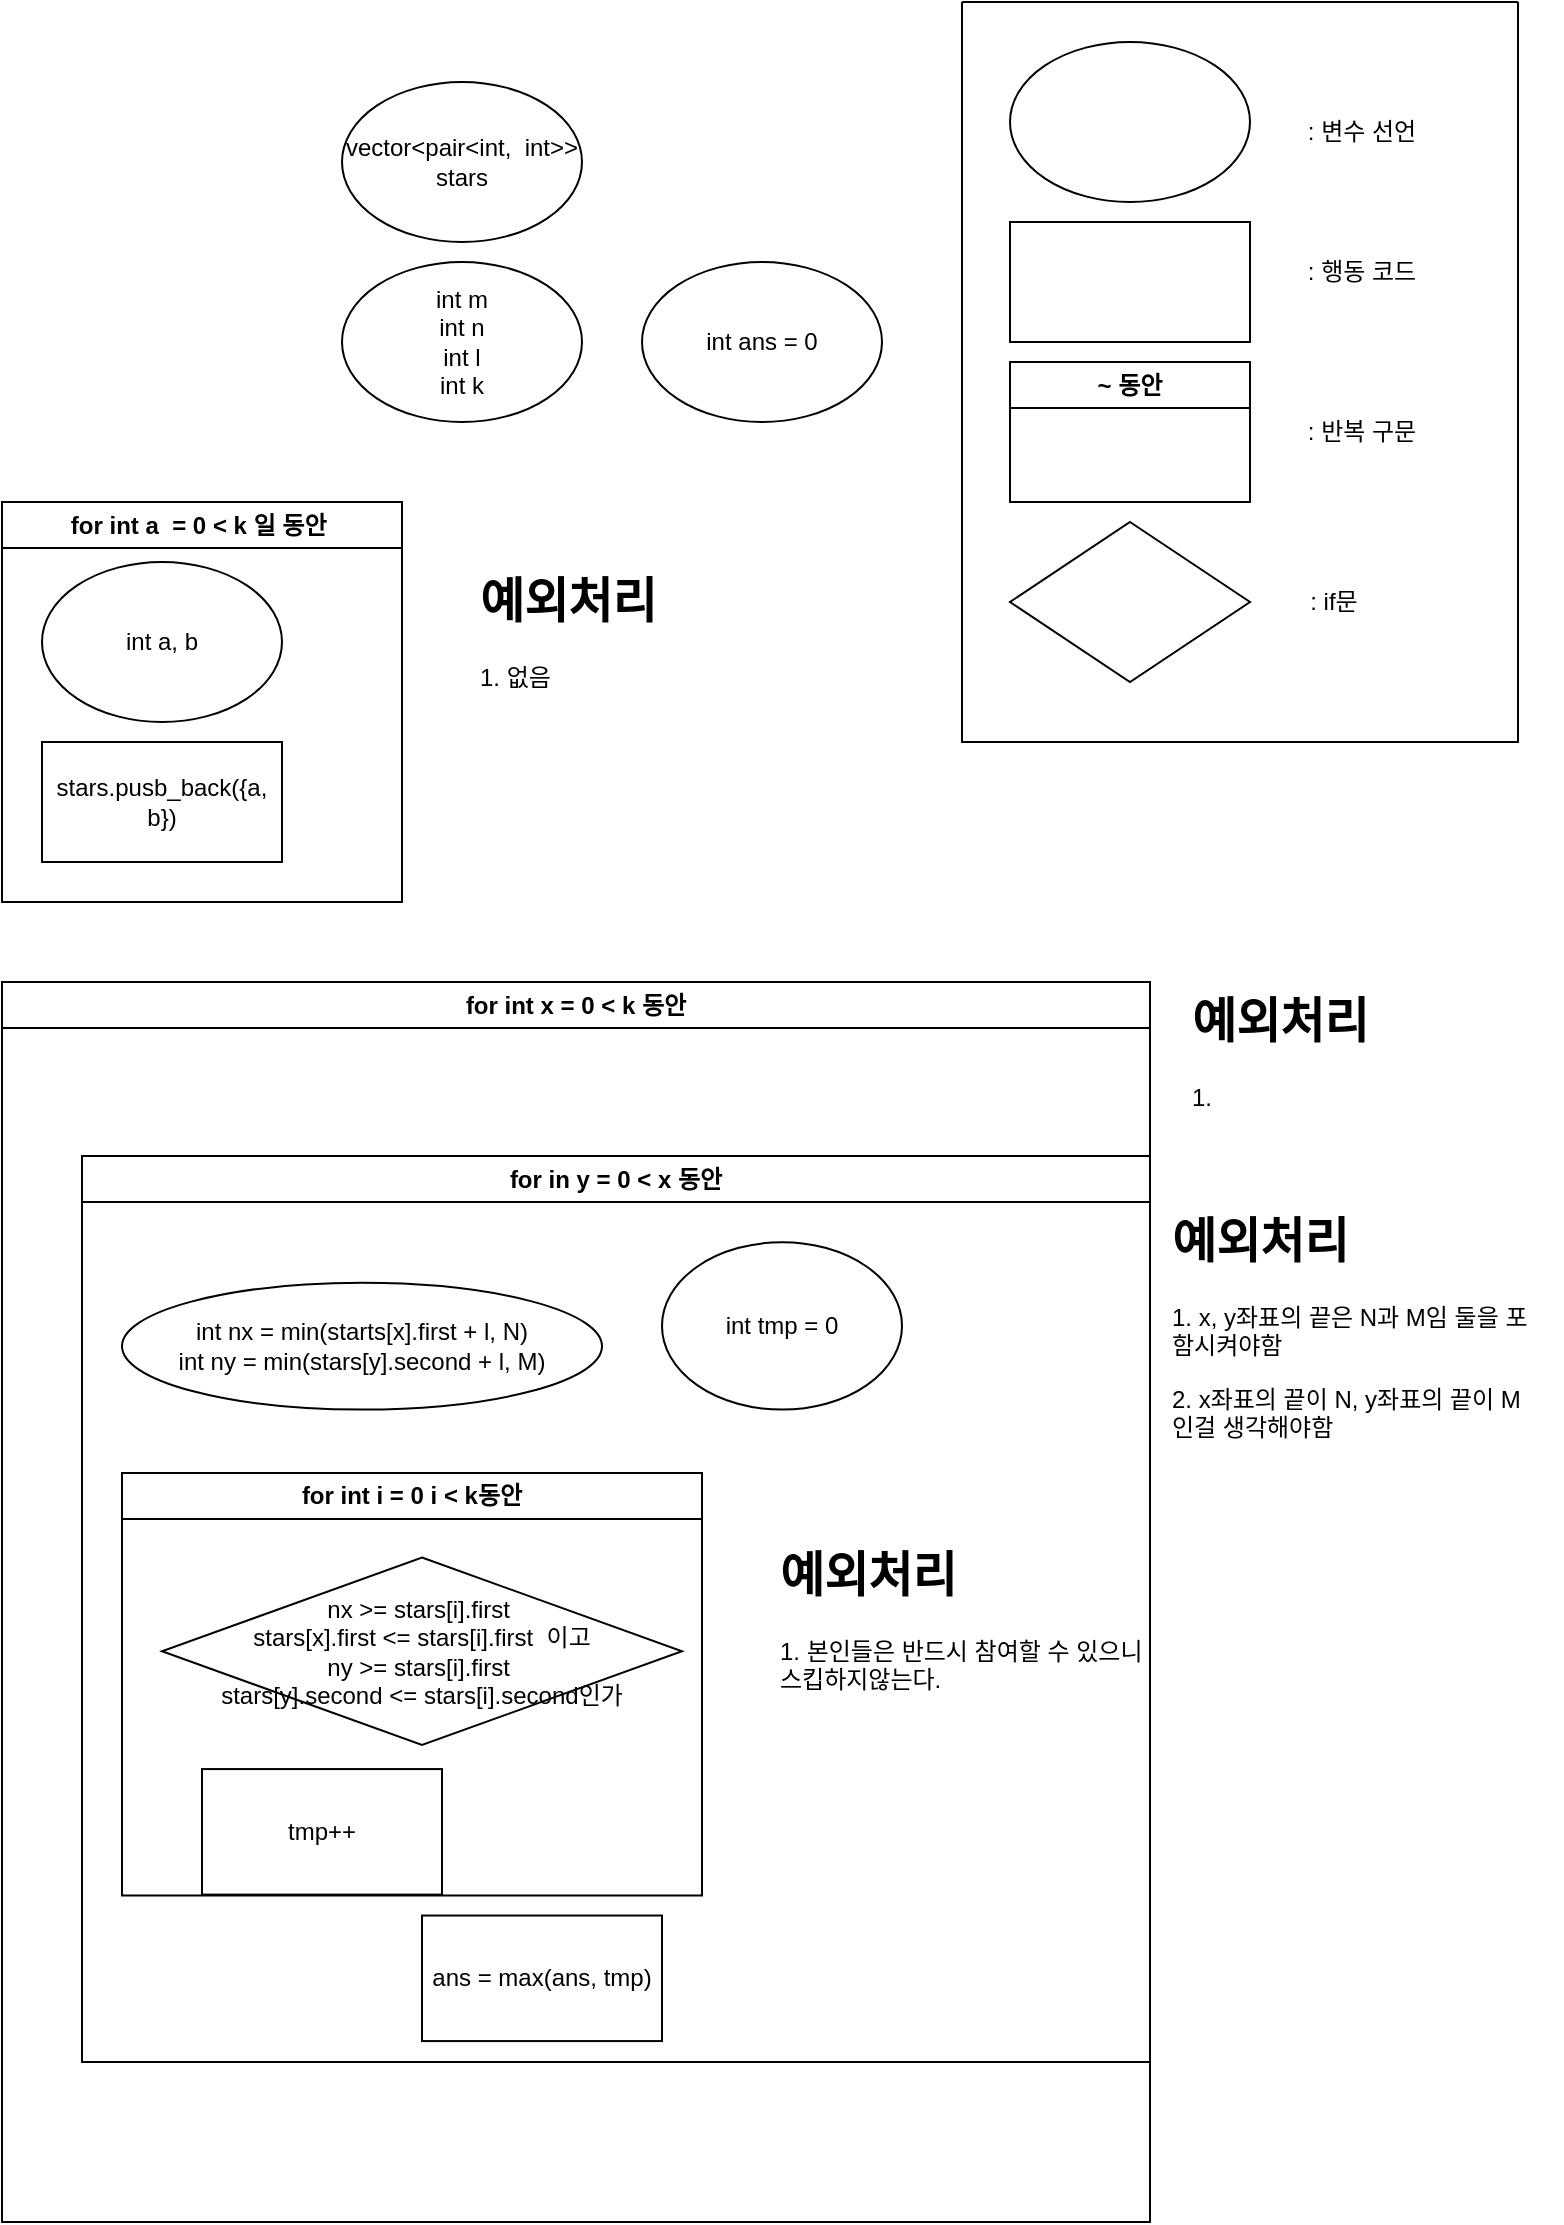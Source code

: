 <mxfile version="23.1.5" type="device">
  <diagram id="C5RBs43oDa-KdzZeNtuy" name="Page-1">
    <mxGraphModel dx="950" dy="1384" grid="1" gridSize="10" guides="1" tooltips="1" connect="1" arrows="1" fold="1" page="1" pageScale="1" pageWidth="827" pageHeight="1169" math="0" shadow="0">
      <root>
        <mxCell id="WIyWlLk6GJQsqaUBKTNV-0" />
        <mxCell id="WIyWlLk6GJQsqaUBKTNV-1" parent="WIyWlLk6GJQsqaUBKTNV-0" />
        <mxCell id="gcI6857VkDFFfQW5OHP6-4" value="" style="swimlane;startSize=0;" vertex="1" parent="WIyWlLk6GJQsqaUBKTNV-1">
          <mxGeometry x="520" y="40" width="278" height="370" as="geometry" />
        </mxCell>
        <mxCell id="gcI6857VkDFFfQW5OHP6-5" value="" style="ellipse;whiteSpace=wrap;html=1;" vertex="1" parent="gcI6857VkDFFfQW5OHP6-4">
          <mxGeometry x="24" y="20" width="120" height="80" as="geometry" />
        </mxCell>
        <mxCell id="gcI6857VkDFFfQW5OHP6-6" value=": 변수 선언" style="text;html=1;align=center;verticalAlign=middle;whiteSpace=wrap;rounded=0;" vertex="1" parent="gcI6857VkDFFfQW5OHP6-4">
          <mxGeometry x="170" y="50" width="60" height="30" as="geometry" />
        </mxCell>
        <mxCell id="gcI6857VkDFFfQW5OHP6-7" value="" style="rounded=0;whiteSpace=wrap;html=1;" vertex="1" parent="gcI6857VkDFFfQW5OHP6-4">
          <mxGeometry x="24" y="110" width="120" height="60" as="geometry" />
        </mxCell>
        <mxCell id="gcI6857VkDFFfQW5OHP6-8" value=": 행동 코드" style="text;html=1;align=center;verticalAlign=middle;whiteSpace=wrap;rounded=0;" vertex="1" parent="gcI6857VkDFFfQW5OHP6-4">
          <mxGeometry x="170" y="120" width="60" height="30" as="geometry" />
        </mxCell>
        <mxCell id="gcI6857VkDFFfQW5OHP6-9" value="~ 동안" style="swimlane;whiteSpace=wrap;html=1;" vertex="1" parent="gcI6857VkDFFfQW5OHP6-4">
          <mxGeometry x="24" y="180" width="120" height="70" as="geometry" />
        </mxCell>
        <mxCell id="gcI6857VkDFFfQW5OHP6-10" value=": 반복 구문" style="text;html=1;align=center;verticalAlign=middle;whiteSpace=wrap;rounded=0;" vertex="1" parent="gcI6857VkDFFfQW5OHP6-4">
          <mxGeometry x="170" y="200" width="60" height="30" as="geometry" />
        </mxCell>
        <mxCell id="gcI6857VkDFFfQW5OHP6-11" value="" style="rhombus;whiteSpace=wrap;html=1;" vertex="1" parent="gcI6857VkDFFfQW5OHP6-4">
          <mxGeometry x="24" y="260" width="120" height="80" as="geometry" />
        </mxCell>
        <mxCell id="gcI6857VkDFFfQW5OHP6-12" value=": if문" style="text;html=1;align=center;verticalAlign=middle;whiteSpace=wrap;rounded=0;" vertex="1" parent="gcI6857VkDFFfQW5OHP6-4">
          <mxGeometry x="156" y="285" width="60" height="30" as="geometry" />
        </mxCell>
        <mxCell id="gcI6857VkDFFfQW5OHP6-16" value="" style="group" vertex="1" connectable="0" parent="WIyWlLk6GJQsqaUBKTNV-1">
          <mxGeometry x="40" y="290" width="424" height="200" as="geometry" />
        </mxCell>
        <mxCell id="gcI6857VkDFFfQW5OHP6-17" value="for int a&amp;nbsp; = 0 &amp;lt; k 일 동안&amp;nbsp;" style="swimlane;whiteSpace=wrap;html=1;startSize=23;" vertex="1" parent="gcI6857VkDFFfQW5OHP6-16">
          <mxGeometry width="200" height="200" as="geometry" />
        </mxCell>
        <mxCell id="gcI6857VkDFFfQW5OHP6-0" value="stars.pusb_back({a, b})" style="rounded=0;whiteSpace=wrap;html=1;" vertex="1" parent="gcI6857VkDFFfQW5OHP6-17">
          <mxGeometry x="20" y="120" width="120" height="60" as="geometry" />
        </mxCell>
        <mxCell id="gcI6857VkDFFfQW5OHP6-21" value="int a, b" style="ellipse;whiteSpace=wrap;html=1;" vertex="1" parent="gcI6857VkDFFfQW5OHP6-17">
          <mxGeometry x="20" y="30" width="120" height="80" as="geometry" />
        </mxCell>
        <mxCell id="gcI6857VkDFFfQW5OHP6-18" value="&lt;h1&gt;예외처리&lt;/h1&gt;&lt;p&gt;1. 없음&lt;/p&gt;" style="text;html=1;spacing=5;spacingTop=-20;whiteSpace=wrap;overflow=hidden;rounded=0;" vertex="1" parent="gcI6857VkDFFfQW5OHP6-16">
          <mxGeometry x="234" y="30" width="190" height="120" as="geometry" />
        </mxCell>
        <mxCell id="gcI6857VkDFFfQW5OHP6-19" value="int m&lt;br&gt;int n&lt;br&gt;int l&lt;br&gt;int k" style="ellipse;whiteSpace=wrap;html=1;" vertex="1" parent="WIyWlLk6GJQsqaUBKTNV-1">
          <mxGeometry x="210" y="170" width="120" height="80" as="geometry" />
        </mxCell>
        <mxCell id="gcI6857VkDFFfQW5OHP6-20" value="vector&amp;lt;pair&amp;lt;int,&amp;nbsp; int&amp;gt;&amp;gt; stars" style="ellipse;whiteSpace=wrap;html=1;" vertex="1" parent="WIyWlLk6GJQsqaUBKTNV-1">
          <mxGeometry x="210" y="80" width="120" height="80" as="geometry" />
        </mxCell>
        <mxCell id="gcI6857VkDFFfQW5OHP6-23" value="" style="group" vertex="1" connectable="0" parent="WIyWlLk6GJQsqaUBKTNV-1">
          <mxGeometry x="40" y="530" width="574" height="620" as="geometry" />
        </mxCell>
        <mxCell id="gcI6857VkDFFfQW5OHP6-24" value="for int x = 0 &amp;lt; k 동안" style="swimlane;whiteSpace=wrap;html=1;" vertex="1" parent="gcI6857VkDFFfQW5OHP6-23">
          <mxGeometry width="574" height="620" as="geometry" />
        </mxCell>
        <mxCell id="gcI6857VkDFFfQW5OHP6-26" value="" style="group" vertex="1" connectable="0" parent="gcI6857VkDFFfQW5OHP6-24">
          <mxGeometry x="40" y="87.02" width="534" height="452.98" as="geometry" />
        </mxCell>
        <mxCell id="gcI6857VkDFFfQW5OHP6-27" value="for in y = 0 &amp;lt; x 동안" style="swimlane;whiteSpace=wrap;html=1;" vertex="1" parent="gcI6857VkDFFfQW5OHP6-26">
          <mxGeometry width="534" height="452.98" as="geometry" />
        </mxCell>
        <mxCell id="gcI6857VkDFFfQW5OHP6-29" value="int nx = min(starts[x].first + l, N)&lt;br&gt;int ny = min(stars[y].second + l, M)" style="rounded=0;whiteSpace=wrap;html=1;shape=ellipse;perimeter=ellipsePerimeter;" vertex="1" parent="gcI6857VkDFFfQW5OHP6-27">
          <mxGeometry x="20" y="63.389" width="240" height="63.389" as="geometry" />
        </mxCell>
        <mxCell id="gcI6857VkDFFfQW5OHP6-30" value="" style="group" vertex="1" connectable="0" parent="gcI6857VkDFFfQW5OHP6-27">
          <mxGeometry x="110" y="158.477" width="424" height="211.303" as="geometry" />
        </mxCell>
        <mxCell id="gcI6857VkDFFfQW5OHP6-31" value="for int i = 0 i &amp;lt; k동안" style="swimlane;whiteSpace=wrap;html=1;" vertex="1" parent="gcI6857VkDFFfQW5OHP6-30">
          <mxGeometry x="-90" width="290" height="211.299" as="geometry" />
        </mxCell>
        <mxCell id="gcI6857VkDFFfQW5OHP6-33" value="nx &amp;gt;= stars[i].first&amp;nbsp;&lt;br&gt;stars[x].first &amp;lt;= stars[i].first&amp;nbsp; 이고&lt;br&gt;ny &amp;gt;= stars[i].first&amp;nbsp;&lt;br&gt;stars[y].second &amp;lt;= stars[i].second인가" style="rounded=0;whiteSpace=wrap;html=1;shape=rhombus;perimeter=rhombusPerimeter;" vertex="1" parent="gcI6857VkDFFfQW5OHP6-31">
          <mxGeometry x="20" y="42.256" width="260" height="93.749" as="geometry" />
        </mxCell>
        <mxCell id="gcI6857VkDFFfQW5OHP6-38" value="tmp++" style="rounded=0;whiteSpace=wrap;html=1;" vertex="1" parent="gcI6857VkDFFfQW5OHP6-31">
          <mxGeometry x="40" y="148.036" width="120" height="62.771" as="geometry" />
        </mxCell>
        <mxCell id="gcI6857VkDFFfQW5OHP6-32" value="&lt;h1&gt;예외처리&lt;/h1&gt;&lt;p&gt;1. 본인들은 반드시 참여할 수 있으니 스킵하지않는다.&lt;/p&gt;" style="text;html=1;spacing=5;spacingTop=-20;whiteSpace=wrap;overflow=hidden;rounded=0;" vertex="1" parent="gcI6857VkDFFfQW5OHP6-30">
          <mxGeometry x="234" y="31.695" width="190" height="126.782" as="geometry" />
        </mxCell>
        <mxCell id="gcI6857VkDFFfQW5OHP6-35" value="ans = max(ans, tmp)" style="rounded=0;whiteSpace=wrap;html=1;" vertex="1" parent="gcI6857VkDFFfQW5OHP6-27">
          <mxGeometry x="170" y="379.747" width="120" height="62.771" as="geometry" />
        </mxCell>
        <mxCell id="gcI6857VkDFFfQW5OHP6-36" value="int tmp = 0" style="ellipse;whiteSpace=wrap;html=1;" vertex="1" parent="gcI6857VkDFFfQW5OHP6-27">
          <mxGeometry x="290" y="43.082" width="120" height="83.695" as="geometry" />
        </mxCell>
        <mxCell id="gcI6857VkDFFfQW5OHP6-25" value="&lt;h1&gt;예외처리&lt;/h1&gt;&lt;p&gt;1.&amp;nbsp;&lt;/p&gt;" style="text;html=1;spacing=5;spacingTop=-20;whiteSpace=wrap;overflow=hidden;rounded=0;" vertex="1" parent="WIyWlLk6GJQsqaUBKTNV-1">
          <mxGeometry x="630" y="530" width="190" height="120" as="geometry" />
        </mxCell>
        <mxCell id="gcI6857VkDFFfQW5OHP6-28" value="&lt;h1&gt;예외처리&lt;/h1&gt;&lt;p&gt;1. x, y좌표의 끝은 N과 M임 둘을 포함시켜야함&lt;/p&gt;&lt;p&gt;2. x좌표의 끝이 N, y좌표의 끝이 M 인걸 생각해야함&lt;/p&gt;" style="text;html=1;spacing=5;spacingTop=-20;whiteSpace=wrap;overflow=hidden;rounded=0;" vertex="1" parent="WIyWlLk6GJQsqaUBKTNV-1">
          <mxGeometry x="620" y="640" width="190" height="120" as="geometry" />
        </mxCell>
        <mxCell id="gcI6857VkDFFfQW5OHP6-34" value="int ans = 0" style="ellipse;whiteSpace=wrap;html=1;" vertex="1" parent="WIyWlLk6GJQsqaUBKTNV-1">
          <mxGeometry x="360" y="170" width="120" height="80" as="geometry" />
        </mxCell>
      </root>
    </mxGraphModel>
  </diagram>
</mxfile>

